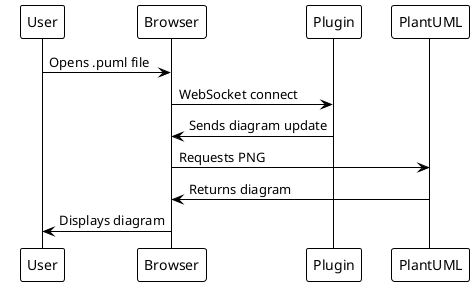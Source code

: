 @startuml
!theme plain
skinparam monochrome true

participant User
participant Browser
participant Plugin
participant PlantUML

User -> Browser: Opens .puml file
Browser -> Plugin: WebSocket connect
Plugin -> Browser: Sends diagram update
Browser -> PlantUML: Requests PNG
PlantUML -> Browser: Returns diagram
Browser -> User: Displays diagram
@enduml
